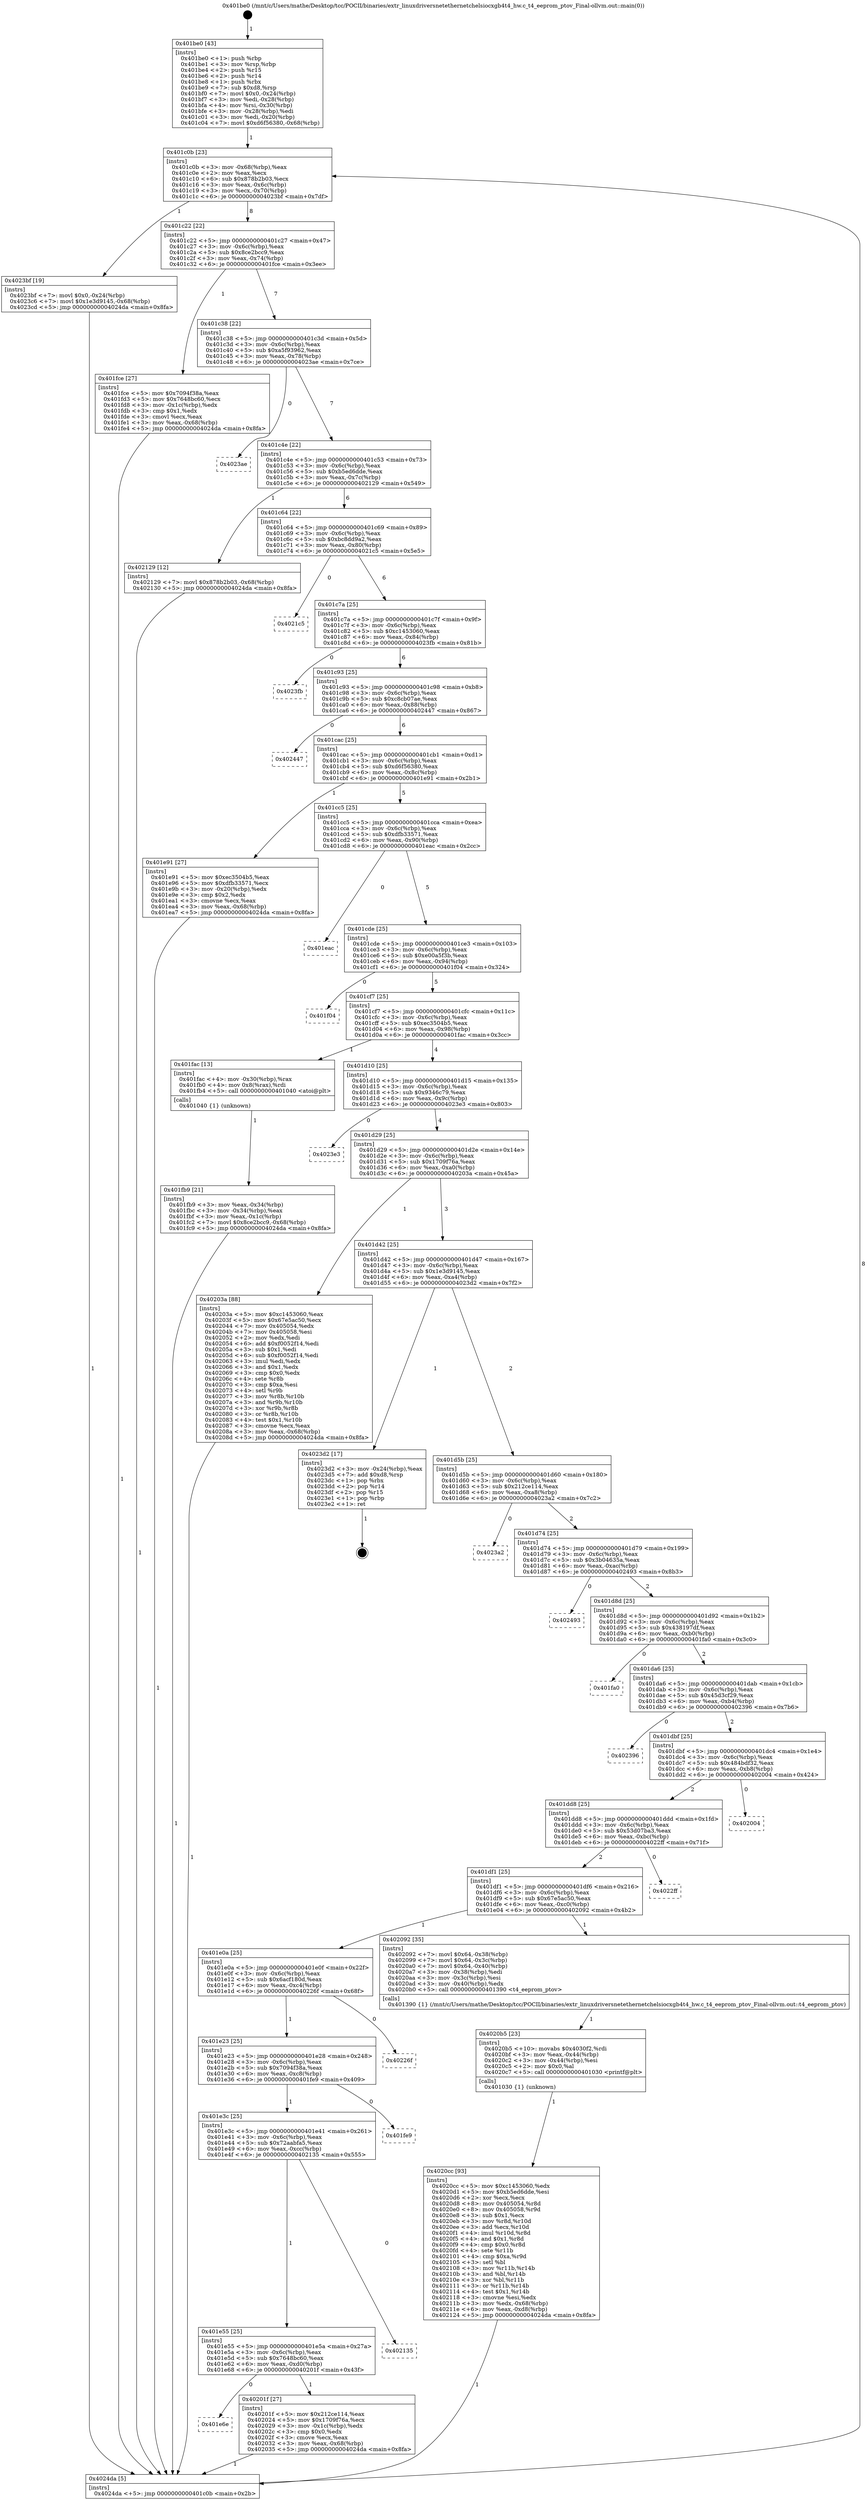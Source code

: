 digraph "0x401be0" {
  label = "0x401be0 (/mnt/c/Users/mathe/Desktop/tcc/POCII/binaries/extr_linuxdriversnetethernetchelsiocxgb4t4_hw.c_t4_eeprom_ptov_Final-ollvm.out::main(0))"
  labelloc = "t"
  node[shape=record]

  Entry [label="",width=0.3,height=0.3,shape=circle,fillcolor=black,style=filled]
  "0x401c0b" [label="{
     0x401c0b [23]\l
     | [instrs]\l
     &nbsp;&nbsp;0x401c0b \<+3\>: mov -0x68(%rbp),%eax\l
     &nbsp;&nbsp;0x401c0e \<+2\>: mov %eax,%ecx\l
     &nbsp;&nbsp;0x401c10 \<+6\>: sub $0x878b2b03,%ecx\l
     &nbsp;&nbsp;0x401c16 \<+3\>: mov %eax,-0x6c(%rbp)\l
     &nbsp;&nbsp;0x401c19 \<+3\>: mov %ecx,-0x70(%rbp)\l
     &nbsp;&nbsp;0x401c1c \<+6\>: je 00000000004023bf \<main+0x7df\>\l
  }"]
  "0x4023bf" [label="{
     0x4023bf [19]\l
     | [instrs]\l
     &nbsp;&nbsp;0x4023bf \<+7\>: movl $0x0,-0x24(%rbp)\l
     &nbsp;&nbsp;0x4023c6 \<+7\>: movl $0x1e3d9145,-0x68(%rbp)\l
     &nbsp;&nbsp;0x4023cd \<+5\>: jmp 00000000004024da \<main+0x8fa\>\l
  }"]
  "0x401c22" [label="{
     0x401c22 [22]\l
     | [instrs]\l
     &nbsp;&nbsp;0x401c22 \<+5\>: jmp 0000000000401c27 \<main+0x47\>\l
     &nbsp;&nbsp;0x401c27 \<+3\>: mov -0x6c(%rbp),%eax\l
     &nbsp;&nbsp;0x401c2a \<+5\>: sub $0x8ce2bcc9,%eax\l
     &nbsp;&nbsp;0x401c2f \<+3\>: mov %eax,-0x74(%rbp)\l
     &nbsp;&nbsp;0x401c32 \<+6\>: je 0000000000401fce \<main+0x3ee\>\l
  }"]
  Exit [label="",width=0.3,height=0.3,shape=circle,fillcolor=black,style=filled,peripheries=2]
  "0x401fce" [label="{
     0x401fce [27]\l
     | [instrs]\l
     &nbsp;&nbsp;0x401fce \<+5\>: mov $0x7094f38a,%eax\l
     &nbsp;&nbsp;0x401fd3 \<+5\>: mov $0x7648bc60,%ecx\l
     &nbsp;&nbsp;0x401fd8 \<+3\>: mov -0x1c(%rbp),%edx\l
     &nbsp;&nbsp;0x401fdb \<+3\>: cmp $0x1,%edx\l
     &nbsp;&nbsp;0x401fde \<+3\>: cmovl %ecx,%eax\l
     &nbsp;&nbsp;0x401fe1 \<+3\>: mov %eax,-0x68(%rbp)\l
     &nbsp;&nbsp;0x401fe4 \<+5\>: jmp 00000000004024da \<main+0x8fa\>\l
  }"]
  "0x401c38" [label="{
     0x401c38 [22]\l
     | [instrs]\l
     &nbsp;&nbsp;0x401c38 \<+5\>: jmp 0000000000401c3d \<main+0x5d\>\l
     &nbsp;&nbsp;0x401c3d \<+3\>: mov -0x6c(%rbp),%eax\l
     &nbsp;&nbsp;0x401c40 \<+5\>: sub $0xa5f93962,%eax\l
     &nbsp;&nbsp;0x401c45 \<+3\>: mov %eax,-0x78(%rbp)\l
     &nbsp;&nbsp;0x401c48 \<+6\>: je 00000000004023ae \<main+0x7ce\>\l
  }"]
  "0x4020cc" [label="{
     0x4020cc [93]\l
     | [instrs]\l
     &nbsp;&nbsp;0x4020cc \<+5\>: mov $0xc1453060,%edx\l
     &nbsp;&nbsp;0x4020d1 \<+5\>: mov $0xb5ed6dde,%esi\l
     &nbsp;&nbsp;0x4020d6 \<+2\>: xor %ecx,%ecx\l
     &nbsp;&nbsp;0x4020d8 \<+8\>: mov 0x405054,%r8d\l
     &nbsp;&nbsp;0x4020e0 \<+8\>: mov 0x405058,%r9d\l
     &nbsp;&nbsp;0x4020e8 \<+3\>: sub $0x1,%ecx\l
     &nbsp;&nbsp;0x4020eb \<+3\>: mov %r8d,%r10d\l
     &nbsp;&nbsp;0x4020ee \<+3\>: add %ecx,%r10d\l
     &nbsp;&nbsp;0x4020f1 \<+4\>: imul %r10d,%r8d\l
     &nbsp;&nbsp;0x4020f5 \<+4\>: and $0x1,%r8d\l
     &nbsp;&nbsp;0x4020f9 \<+4\>: cmp $0x0,%r8d\l
     &nbsp;&nbsp;0x4020fd \<+4\>: sete %r11b\l
     &nbsp;&nbsp;0x402101 \<+4\>: cmp $0xa,%r9d\l
     &nbsp;&nbsp;0x402105 \<+3\>: setl %bl\l
     &nbsp;&nbsp;0x402108 \<+3\>: mov %r11b,%r14b\l
     &nbsp;&nbsp;0x40210b \<+3\>: and %bl,%r14b\l
     &nbsp;&nbsp;0x40210e \<+3\>: xor %bl,%r11b\l
     &nbsp;&nbsp;0x402111 \<+3\>: or %r11b,%r14b\l
     &nbsp;&nbsp;0x402114 \<+4\>: test $0x1,%r14b\l
     &nbsp;&nbsp;0x402118 \<+3\>: cmovne %esi,%edx\l
     &nbsp;&nbsp;0x40211b \<+3\>: mov %edx,-0x68(%rbp)\l
     &nbsp;&nbsp;0x40211e \<+6\>: mov %eax,-0xd8(%rbp)\l
     &nbsp;&nbsp;0x402124 \<+5\>: jmp 00000000004024da \<main+0x8fa\>\l
  }"]
  "0x4023ae" [label="{
     0x4023ae\l
  }", style=dashed]
  "0x401c4e" [label="{
     0x401c4e [22]\l
     | [instrs]\l
     &nbsp;&nbsp;0x401c4e \<+5\>: jmp 0000000000401c53 \<main+0x73\>\l
     &nbsp;&nbsp;0x401c53 \<+3\>: mov -0x6c(%rbp),%eax\l
     &nbsp;&nbsp;0x401c56 \<+5\>: sub $0xb5ed6dde,%eax\l
     &nbsp;&nbsp;0x401c5b \<+3\>: mov %eax,-0x7c(%rbp)\l
     &nbsp;&nbsp;0x401c5e \<+6\>: je 0000000000402129 \<main+0x549\>\l
  }"]
  "0x4020b5" [label="{
     0x4020b5 [23]\l
     | [instrs]\l
     &nbsp;&nbsp;0x4020b5 \<+10\>: movabs $0x4030f2,%rdi\l
     &nbsp;&nbsp;0x4020bf \<+3\>: mov %eax,-0x44(%rbp)\l
     &nbsp;&nbsp;0x4020c2 \<+3\>: mov -0x44(%rbp),%esi\l
     &nbsp;&nbsp;0x4020c5 \<+2\>: mov $0x0,%al\l
     &nbsp;&nbsp;0x4020c7 \<+5\>: call 0000000000401030 \<printf@plt\>\l
     | [calls]\l
     &nbsp;&nbsp;0x401030 \{1\} (unknown)\l
  }"]
  "0x402129" [label="{
     0x402129 [12]\l
     | [instrs]\l
     &nbsp;&nbsp;0x402129 \<+7\>: movl $0x878b2b03,-0x68(%rbp)\l
     &nbsp;&nbsp;0x402130 \<+5\>: jmp 00000000004024da \<main+0x8fa\>\l
  }"]
  "0x401c64" [label="{
     0x401c64 [22]\l
     | [instrs]\l
     &nbsp;&nbsp;0x401c64 \<+5\>: jmp 0000000000401c69 \<main+0x89\>\l
     &nbsp;&nbsp;0x401c69 \<+3\>: mov -0x6c(%rbp),%eax\l
     &nbsp;&nbsp;0x401c6c \<+5\>: sub $0xbc8dd9a2,%eax\l
     &nbsp;&nbsp;0x401c71 \<+3\>: mov %eax,-0x80(%rbp)\l
     &nbsp;&nbsp;0x401c74 \<+6\>: je 00000000004021c5 \<main+0x5e5\>\l
  }"]
  "0x401e6e" [label="{
     0x401e6e\l
  }", style=dashed]
  "0x4021c5" [label="{
     0x4021c5\l
  }", style=dashed]
  "0x401c7a" [label="{
     0x401c7a [25]\l
     | [instrs]\l
     &nbsp;&nbsp;0x401c7a \<+5\>: jmp 0000000000401c7f \<main+0x9f\>\l
     &nbsp;&nbsp;0x401c7f \<+3\>: mov -0x6c(%rbp),%eax\l
     &nbsp;&nbsp;0x401c82 \<+5\>: sub $0xc1453060,%eax\l
     &nbsp;&nbsp;0x401c87 \<+6\>: mov %eax,-0x84(%rbp)\l
     &nbsp;&nbsp;0x401c8d \<+6\>: je 00000000004023fb \<main+0x81b\>\l
  }"]
  "0x40201f" [label="{
     0x40201f [27]\l
     | [instrs]\l
     &nbsp;&nbsp;0x40201f \<+5\>: mov $0x212ce114,%eax\l
     &nbsp;&nbsp;0x402024 \<+5\>: mov $0x1709f76a,%ecx\l
     &nbsp;&nbsp;0x402029 \<+3\>: mov -0x1c(%rbp),%edx\l
     &nbsp;&nbsp;0x40202c \<+3\>: cmp $0x0,%edx\l
     &nbsp;&nbsp;0x40202f \<+3\>: cmove %ecx,%eax\l
     &nbsp;&nbsp;0x402032 \<+3\>: mov %eax,-0x68(%rbp)\l
     &nbsp;&nbsp;0x402035 \<+5\>: jmp 00000000004024da \<main+0x8fa\>\l
  }"]
  "0x4023fb" [label="{
     0x4023fb\l
  }", style=dashed]
  "0x401c93" [label="{
     0x401c93 [25]\l
     | [instrs]\l
     &nbsp;&nbsp;0x401c93 \<+5\>: jmp 0000000000401c98 \<main+0xb8\>\l
     &nbsp;&nbsp;0x401c98 \<+3\>: mov -0x6c(%rbp),%eax\l
     &nbsp;&nbsp;0x401c9b \<+5\>: sub $0xc8cb07ae,%eax\l
     &nbsp;&nbsp;0x401ca0 \<+6\>: mov %eax,-0x88(%rbp)\l
     &nbsp;&nbsp;0x401ca6 \<+6\>: je 0000000000402447 \<main+0x867\>\l
  }"]
  "0x401e55" [label="{
     0x401e55 [25]\l
     | [instrs]\l
     &nbsp;&nbsp;0x401e55 \<+5\>: jmp 0000000000401e5a \<main+0x27a\>\l
     &nbsp;&nbsp;0x401e5a \<+3\>: mov -0x6c(%rbp),%eax\l
     &nbsp;&nbsp;0x401e5d \<+5\>: sub $0x7648bc60,%eax\l
     &nbsp;&nbsp;0x401e62 \<+6\>: mov %eax,-0xd0(%rbp)\l
     &nbsp;&nbsp;0x401e68 \<+6\>: je 000000000040201f \<main+0x43f\>\l
  }"]
  "0x402447" [label="{
     0x402447\l
  }", style=dashed]
  "0x401cac" [label="{
     0x401cac [25]\l
     | [instrs]\l
     &nbsp;&nbsp;0x401cac \<+5\>: jmp 0000000000401cb1 \<main+0xd1\>\l
     &nbsp;&nbsp;0x401cb1 \<+3\>: mov -0x6c(%rbp),%eax\l
     &nbsp;&nbsp;0x401cb4 \<+5\>: sub $0xd6f56380,%eax\l
     &nbsp;&nbsp;0x401cb9 \<+6\>: mov %eax,-0x8c(%rbp)\l
     &nbsp;&nbsp;0x401cbf \<+6\>: je 0000000000401e91 \<main+0x2b1\>\l
  }"]
  "0x402135" [label="{
     0x402135\l
  }", style=dashed]
  "0x401e91" [label="{
     0x401e91 [27]\l
     | [instrs]\l
     &nbsp;&nbsp;0x401e91 \<+5\>: mov $0xec3504b5,%eax\l
     &nbsp;&nbsp;0x401e96 \<+5\>: mov $0xdfb33571,%ecx\l
     &nbsp;&nbsp;0x401e9b \<+3\>: mov -0x20(%rbp),%edx\l
     &nbsp;&nbsp;0x401e9e \<+3\>: cmp $0x2,%edx\l
     &nbsp;&nbsp;0x401ea1 \<+3\>: cmovne %ecx,%eax\l
     &nbsp;&nbsp;0x401ea4 \<+3\>: mov %eax,-0x68(%rbp)\l
     &nbsp;&nbsp;0x401ea7 \<+5\>: jmp 00000000004024da \<main+0x8fa\>\l
  }"]
  "0x401cc5" [label="{
     0x401cc5 [25]\l
     | [instrs]\l
     &nbsp;&nbsp;0x401cc5 \<+5\>: jmp 0000000000401cca \<main+0xea\>\l
     &nbsp;&nbsp;0x401cca \<+3\>: mov -0x6c(%rbp),%eax\l
     &nbsp;&nbsp;0x401ccd \<+5\>: sub $0xdfb33571,%eax\l
     &nbsp;&nbsp;0x401cd2 \<+6\>: mov %eax,-0x90(%rbp)\l
     &nbsp;&nbsp;0x401cd8 \<+6\>: je 0000000000401eac \<main+0x2cc\>\l
  }"]
  "0x4024da" [label="{
     0x4024da [5]\l
     | [instrs]\l
     &nbsp;&nbsp;0x4024da \<+5\>: jmp 0000000000401c0b \<main+0x2b\>\l
  }"]
  "0x401be0" [label="{
     0x401be0 [43]\l
     | [instrs]\l
     &nbsp;&nbsp;0x401be0 \<+1\>: push %rbp\l
     &nbsp;&nbsp;0x401be1 \<+3\>: mov %rsp,%rbp\l
     &nbsp;&nbsp;0x401be4 \<+2\>: push %r15\l
     &nbsp;&nbsp;0x401be6 \<+2\>: push %r14\l
     &nbsp;&nbsp;0x401be8 \<+1\>: push %rbx\l
     &nbsp;&nbsp;0x401be9 \<+7\>: sub $0xd8,%rsp\l
     &nbsp;&nbsp;0x401bf0 \<+7\>: movl $0x0,-0x24(%rbp)\l
     &nbsp;&nbsp;0x401bf7 \<+3\>: mov %edi,-0x28(%rbp)\l
     &nbsp;&nbsp;0x401bfa \<+4\>: mov %rsi,-0x30(%rbp)\l
     &nbsp;&nbsp;0x401bfe \<+3\>: mov -0x28(%rbp),%edi\l
     &nbsp;&nbsp;0x401c01 \<+3\>: mov %edi,-0x20(%rbp)\l
     &nbsp;&nbsp;0x401c04 \<+7\>: movl $0xd6f56380,-0x68(%rbp)\l
  }"]
  "0x401e3c" [label="{
     0x401e3c [25]\l
     | [instrs]\l
     &nbsp;&nbsp;0x401e3c \<+5\>: jmp 0000000000401e41 \<main+0x261\>\l
     &nbsp;&nbsp;0x401e41 \<+3\>: mov -0x6c(%rbp),%eax\l
     &nbsp;&nbsp;0x401e44 \<+5\>: sub $0x72aabfa5,%eax\l
     &nbsp;&nbsp;0x401e49 \<+6\>: mov %eax,-0xcc(%rbp)\l
     &nbsp;&nbsp;0x401e4f \<+6\>: je 0000000000402135 \<main+0x555\>\l
  }"]
  "0x401eac" [label="{
     0x401eac\l
  }", style=dashed]
  "0x401cde" [label="{
     0x401cde [25]\l
     | [instrs]\l
     &nbsp;&nbsp;0x401cde \<+5\>: jmp 0000000000401ce3 \<main+0x103\>\l
     &nbsp;&nbsp;0x401ce3 \<+3\>: mov -0x6c(%rbp),%eax\l
     &nbsp;&nbsp;0x401ce6 \<+5\>: sub $0xe00a5f3b,%eax\l
     &nbsp;&nbsp;0x401ceb \<+6\>: mov %eax,-0x94(%rbp)\l
     &nbsp;&nbsp;0x401cf1 \<+6\>: je 0000000000401f04 \<main+0x324\>\l
  }"]
  "0x401fe9" [label="{
     0x401fe9\l
  }", style=dashed]
  "0x401f04" [label="{
     0x401f04\l
  }", style=dashed]
  "0x401cf7" [label="{
     0x401cf7 [25]\l
     | [instrs]\l
     &nbsp;&nbsp;0x401cf7 \<+5\>: jmp 0000000000401cfc \<main+0x11c\>\l
     &nbsp;&nbsp;0x401cfc \<+3\>: mov -0x6c(%rbp),%eax\l
     &nbsp;&nbsp;0x401cff \<+5\>: sub $0xec3504b5,%eax\l
     &nbsp;&nbsp;0x401d04 \<+6\>: mov %eax,-0x98(%rbp)\l
     &nbsp;&nbsp;0x401d0a \<+6\>: je 0000000000401fac \<main+0x3cc\>\l
  }"]
  "0x401e23" [label="{
     0x401e23 [25]\l
     | [instrs]\l
     &nbsp;&nbsp;0x401e23 \<+5\>: jmp 0000000000401e28 \<main+0x248\>\l
     &nbsp;&nbsp;0x401e28 \<+3\>: mov -0x6c(%rbp),%eax\l
     &nbsp;&nbsp;0x401e2b \<+5\>: sub $0x7094f38a,%eax\l
     &nbsp;&nbsp;0x401e30 \<+6\>: mov %eax,-0xc8(%rbp)\l
     &nbsp;&nbsp;0x401e36 \<+6\>: je 0000000000401fe9 \<main+0x409\>\l
  }"]
  "0x401fac" [label="{
     0x401fac [13]\l
     | [instrs]\l
     &nbsp;&nbsp;0x401fac \<+4\>: mov -0x30(%rbp),%rax\l
     &nbsp;&nbsp;0x401fb0 \<+4\>: mov 0x8(%rax),%rdi\l
     &nbsp;&nbsp;0x401fb4 \<+5\>: call 0000000000401040 \<atoi@plt\>\l
     | [calls]\l
     &nbsp;&nbsp;0x401040 \{1\} (unknown)\l
  }"]
  "0x401d10" [label="{
     0x401d10 [25]\l
     | [instrs]\l
     &nbsp;&nbsp;0x401d10 \<+5\>: jmp 0000000000401d15 \<main+0x135\>\l
     &nbsp;&nbsp;0x401d15 \<+3\>: mov -0x6c(%rbp),%eax\l
     &nbsp;&nbsp;0x401d18 \<+5\>: sub $0x9346c79,%eax\l
     &nbsp;&nbsp;0x401d1d \<+6\>: mov %eax,-0x9c(%rbp)\l
     &nbsp;&nbsp;0x401d23 \<+6\>: je 00000000004023e3 \<main+0x803\>\l
  }"]
  "0x401fb9" [label="{
     0x401fb9 [21]\l
     | [instrs]\l
     &nbsp;&nbsp;0x401fb9 \<+3\>: mov %eax,-0x34(%rbp)\l
     &nbsp;&nbsp;0x401fbc \<+3\>: mov -0x34(%rbp),%eax\l
     &nbsp;&nbsp;0x401fbf \<+3\>: mov %eax,-0x1c(%rbp)\l
     &nbsp;&nbsp;0x401fc2 \<+7\>: movl $0x8ce2bcc9,-0x68(%rbp)\l
     &nbsp;&nbsp;0x401fc9 \<+5\>: jmp 00000000004024da \<main+0x8fa\>\l
  }"]
  "0x40226f" [label="{
     0x40226f\l
  }", style=dashed]
  "0x4023e3" [label="{
     0x4023e3\l
  }", style=dashed]
  "0x401d29" [label="{
     0x401d29 [25]\l
     | [instrs]\l
     &nbsp;&nbsp;0x401d29 \<+5\>: jmp 0000000000401d2e \<main+0x14e\>\l
     &nbsp;&nbsp;0x401d2e \<+3\>: mov -0x6c(%rbp),%eax\l
     &nbsp;&nbsp;0x401d31 \<+5\>: sub $0x1709f76a,%eax\l
     &nbsp;&nbsp;0x401d36 \<+6\>: mov %eax,-0xa0(%rbp)\l
     &nbsp;&nbsp;0x401d3c \<+6\>: je 000000000040203a \<main+0x45a\>\l
  }"]
  "0x401e0a" [label="{
     0x401e0a [25]\l
     | [instrs]\l
     &nbsp;&nbsp;0x401e0a \<+5\>: jmp 0000000000401e0f \<main+0x22f\>\l
     &nbsp;&nbsp;0x401e0f \<+3\>: mov -0x6c(%rbp),%eax\l
     &nbsp;&nbsp;0x401e12 \<+5\>: sub $0x6acf180d,%eax\l
     &nbsp;&nbsp;0x401e17 \<+6\>: mov %eax,-0xc4(%rbp)\l
     &nbsp;&nbsp;0x401e1d \<+6\>: je 000000000040226f \<main+0x68f\>\l
  }"]
  "0x40203a" [label="{
     0x40203a [88]\l
     | [instrs]\l
     &nbsp;&nbsp;0x40203a \<+5\>: mov $0xc1453060,%eax\l
     &nbsp;&nbsp;0x40203f \<+5\>: mov $0x67e5ac50,%ecx\l
     &nbsp;&nbsp;0x402044 \<+7\>: mov 0x405054,%edx\l
     &nbsp;&nbsp;0x40204b \<+7\>: mov 0x405058,%esi\l
     &nbsp;&nbsp;0x402052 \<+2\>: mov %edx,%edi\l
     &nbsp;&nbsp;0x402054 \<+6\>: add $0xf0052f14,%edi\l
     &nbsp;&nbsp;0x40205a \<+3\>: sub $0x1,%edi\l
     &nbsp;&nbsp;0x40205d \<+6\>: sub $0xf0052f14,%edi\l
     &nbsp;&nbsp;0x402063 \<+3\>: imul %edi,%edx\l
     &nbsp;&nbsp;0x402066 \<+3\>: and $0x1,%edx\l
     &nbsp;&nbsp;0x402069 \<+3\>: cmp $0x0,%edx\l
     &nbsp;&nbsp;0x40206c \<+4\>: sete %r8b\l
     &nbsp;&nbsp;0x402070 \<+3\>: cmp $0xa,%esi\l
     &nbsp;&nbsp;0x402073 \<+4\>: setl %r9b\l
     &nbsp;&nbsp;0x402077 \<+3\>: mov %r8b,%r10b\l
     &nbsp;&nbsp;0x40207a \<+3\>: and %r9b,%r10b\l
     &nbsp;&nbsp;0x40207d \<+3\>: xor %r9b,%r8b\l
     &nbsp;&nbsp;0x402080 \<+3\>: or %r8b,%r10b\l
     &nbsp;&nbsp;0x402083 \<+4\>: test $0x1,%r10b\l
     &nbsp;&nbsp;0x402087 \<+3\>: cmovne %ecx,%eax\l
     &nbsp;&nbsp;0x40208a \<+3\>: mov %eax,-0x68(%rbp)\l
     &nbsp;&nbsp;0x40208d \<+5\>: jmp 00000000004024da \<main+0x8fa\>\l
  }"]
  "0x401d42" [label="{
     0x401d42 [25]\l
     | [instrs]\l
     &nbsp;&nbsp;0x401d42 \<+5\>: jmp 0000000000401d47 \<main+0x167\>\l
     &nbsp;&nbsp;0x401d47 \<+3\>: mov -0x6c(%rbp),%eax\l
     &nbsp;&nbsp;0x401d4a \<+5\>: sub $0x1e3d9145,%eax\l
     &nbsp;&nbsp;0x401d4f \<+6\>: mov %eax,-0xa4(%rbp)\l
     &nbsp;&nbsp;0x401d55 \<+6\>: je 00000000004023d2 \<main+0x7f2\>\l
  }"]
  "0x402092" [label="{
     0x402092 [35]\l
     | [instrs]\l
     &nbsp;&nbsp;0x402092 \<+7\>: movl $0x64,-0x38(%rbp)\l
     &nbsp;&nbsp;0x402099 \<+7\>: movl $0x64,-0x3c(%rbp)\l
     &nbsp;&nbsp;0x4020a0 \<+7\>: movl $0x64,-0x40(%rbp)\l
     &nbsp;&nbsp;0x4020a7 \<+3\>: mov -0x38(%rbp),%edi\l
     &nbsp;&nbsp;0x4020aa \<+3\>: mov -0x3c(%rbp),%esi\l
     &nbsp;&nbsp;0x4020ad \<+3\>: mov -0x40(%rbp),%edx\l
     &nbsp;&nbsp;0x4020b0 \<+5\>: call 0000000000401390 \<t4_eeprom_ptov\>\l
     | [calls]\l
     &nbsp;&nbsp;0x401390 \{1\} (/mnt/c/Users/mathe/Desktop/tcc/POCII/binaries/extr_linuxdriversnetethernetchelsiocxgb4t4_hw.c_t4_eeprom_ptov_Final-ollvm.out::t4_eeprom_ptov)\l
  }"]
  "0x4023d2" [label="{
     0x4023d2 [17]\l
     | [instrs]\l
     &nbsp;&nbsp;0x4023d2 \<+3\>: mov -0x24(%rbp),%eax\l
     &nbsp;&nbsp;0x4023d5 \<+7\>: add $0xd8,%rsp\l
     &nbsp;&nbsp;0x4023dc \<+1\>: pop %rbx\l
     &nbsp;&nbsp;0x4023dd \<+2\>: pop %r14\l
     &nbsp;&nbsp;0x4023df \<+2\>: pop %r15\l
     &nbsp;&nbsp;0x4023e1 \<+1\>: pop %rbp\l
     &nbsp;&nbsp;0x4023e2 \<+1\>: ret\l
  }"]
  "0x401d5b" [label="{
     0x401d5b [25]\l
     | [instrs]\l
     &nbsp;&nbsp;0x401d5b \<+5\>: jmp 0000000000401d60 \<main+0x180\>\l
     &nbsp;&nbsp;0x401d60 \<+3\>: mov -0x6c(%rbp),%eax\l
     &nbsp;&nbsp;0x401d63 \<+5\>: sub $0x212ce114,%eax\l
     &nbsp;&nbsp;0x401d68 \<+6\>: mov %eax,-0xa8(%rbp)\l
     &nbsp;&nbsp;0x401d6e \<+6\>: je 00000000004023a2 \<main+0x7c2\>\l
  }"]
  "0x401df1" [label="{
     0x401df1 [25]\l
     | [instrs]\l
     &nbsp;&nbsp;0x401df1 \<+5\>: jmp 0000000000401df6 \<main+0x216\>\l
     &nbsp;&nbsp;0x401df6 \<+3\>: mov -0x6c(%rbp),%eax\l
     &nbsp;&nbsp;0x401df9 \<+5\>: sub $0x67e5ac50,%eax\l
     &nbsp;&nbsp;0x401dfe \<+6\>: mov %eax,-0xc0(%rbp)\l
     &nbsp;&nbsp;0x401e04 \<+6\>: je 0000000000402092 \<main+0x4b2\>\l
  }"]
  "0x4023a2" [label="{
     0x4023a2\l
  }", style=dashed]
  "0x401d74" [label="{
     0x401d74 [25]\l
     | [instrs]\l
     &nbsp;&nbsp;0x401d74 \<+5\>: jmp 0000000000401d79 \<main+0x199\>\l
     &nbsp;&nbsp;0x401d79 \<+3\>: mov -0x6c(%rbp),%eax\l
     &nbsp;&nbsp;0x401d7c \<+5\>: sub $0x3b04635a,%eax\l
     &nbsp;&nbsp;0x401d81 \<+6\>: mov %eax,-0xac(%rbp)\l
     &nbsp;&nbsp;0x401d87 \<+6\>: je 0000000000402493 \<main+0x8b3\>\l
  }"]
  "0x4022ff" [label="{
     0x4022ff\l
  }", style=dashed]
  "0x402493" [label="{
     0x402493\l
  }", style=dashed]
  "0x401d8d" [label="{
     0x401d8d [25]\l
     | [instrs]\l
     &nbsp;&nbsp;0x401d8d \<+5\>: jmp 0000000000401d92 \<main+0x1b2\>\l
     &nbsp;&nbsp;0x401d92 \<+3\>: mov -0x6c(%rbp),%eax\l
     &nbsp;&nbsp;0x401d95 \<+5\>: sub $0x438197df,%eax\l
     &nbsp;&nbsp;0x401d9a \<+6\>: mov %eax,-0xb0(%rbp)\l
     &nbsp;&nbsp;0x401da0 \<+6\>: je 0000000000401fa0 \<main+0x3c0\>\l
  }"]
  "0x401dd8" [label="{
     0x401dd8 [25]\l
     | [instrs]\l
     &nbsp;&nbsp;0x401dd8 \<+5\>: jmp 0000000000401ddd \<main+0x1fd\>\l
     &nbsp;&nbsp;0x401ddd \<+3\>: mov -0x6c(%rbp),%eax\l
     &nbsp;&nbsp;0x401de0 \<+5\>: sub $0x53d07ba3,%eax\l
     &nbsp;&nbsp;0x401de5 \<+6\>: mov %eax,-0xbc(%rbp)\l
     &nbsp;&nbsp;0x401deb \<+6\>: je 00000000004022ff \<main+0x71f\>\l
  }"]
  "0x401fa0" [label="{
     0x401fa0\l
  }", style=dashed]
  "0x401da6" [label="{
     0x401da6 [25]\l
     | [instrs]\l
     &nbsp;&nbsp;0x401da6 \<+5\>: jmp 0000000000401dab \<main+0x1cb\>\l
     &nbsp;&nbsp;0x401dab \<+3\>: mov -0x6c(%rbp),%eax\l
     &nbsp;&nbsp;0x401dae \<+5\>: sub $0x45d3cf29,%eax\l
     &nbsp;&nbsp;0x401db3 \<+6\>: mov %eax,-0xb4(%rbp)\l
     &nbsp;&nbsp;0x401db9 \<+6\>: je 0000000000402396 \<main+0x7b6\>\l
  }"]
  "0x402004" [label="{
     0x402004\l
  }", style=dashed]
  "0x402396" [label="{
     0x402396\l
  }", style=dashed]
  "0x401dbf" [label="{
     0x401dbf [25]\l
     | [instrs]\l
     &nbsp;&nbsp;0x401dbf \<+5\>: jmp 0000000000401dc4 \<main+0x1e4\>\l
     &nbsp;&nbsp;0x401dc4 \<+3\>: mov -0x6c(%rbp),%eax\l
     &nbsp;&nbsp;0x401dc7 \<+5\>: sub $0x484bdf32,%eax\l
     &nbsp;&nbsp;0x401dcc \<+6\>: mov %eax,-0xb8(%rbp)\l
     &nbsp;&nbsp;0x401dd2 \<+6\>: je 0000000000402004 \<main+0x424\>\l
  }"]
  Entry -> "0x401be0" [label=" 1"]
  "0x401c0b" -> "0x4023bf" [label=" 1"]
  "0x401c0b" -> "0x401c22" [label=" 8"]
  "0x4023d2" -> Exit [label=" 1"]
  "0x401c22" -> "0x401fce" [label=" 1"]
  "0x401c22" -> "0x401c38" [label=" 7"]
  "0x4023bf" -> "0x4024da" [label=" 1"]
  "0x401c38" -> "0x4023ae" [label=" 0"]
  "0x401c38" -> "0x401c4e" [label=" 7"]
  "0x402129" -> "0x4024da" [label=" 1"]
  "0x401c4e" -> "0x402129" [label=" 1"]
  "0x401c4e" -> "0x401c64" [label=" 6"]
  "0x4020cc" -> "0x4024da" [label=" 1"]
  "0x401c64" -> "0x4021c5" [label=" 0"]
  "0x401c64" -> "0x401c7a" [label=" 6"]
  "0x4020b5" -> "0x4020cc" [label=" 1"]
  "0x401c7a" -> "0x4023fb" [label=" 0"]
  "0x401c7a" -> "0x401c93" [label=" 6"]
  "0x402092" -> "0x4020b5" [label=" 1"]
  "0x401c93" -> "0x402447" [label=" 0"]
  "0x401c93" -> "0x401cac" [label=" 6"]
  "0x40201f" -> "0x4024da" [label=" 1"]
  "0x401cac" -> "0x401e91" [label=" 1"]
  "0x401cac" -> "0x401cc5" [label=" 5"]
  "0x401e91" -> "0x4024da" [label=" 1"]
  "0x401be0" -> "0x401c0b" [label=" 1"]
  "0x4024da" -> "0x401c0b" [label=" 8"]
  "0x401e55" -> "0x401e6e" [label=" 0"]
  "0x401cc5" -> "0x401eac" [label=" 0"]
  "0x401cc5" -> "0x401cde" [label=" 5"]
  "0x40203a" -> "0x4024da" [label=" 1"]
  "0x401cde" -> "0x401f04" [label=" 0"]
  "0x401cde" -> "0x401cf7" [label=" 5"]
  "0x401e3c" -> "0x401e55" [label=" 1"]
  "0x401cf7" -> "0x401fac" [label=" 1"]
  "0x401cf7" -> "0x401d10" [label=" 4"]
  "0x401fac" -> "0x401fb9" [label=" 1"]
  "0x401fb9" -> "0x4024da" [label=" 1"]
  "0x401fce" -> "0x4024da" [label=" 1"]
  "0x401e55" -> "0x40201f" [label=" 1"]
  "0x401d10" -> "0x4023e3" [label=" 0"]
  "0x401d10" -> "0x401d29" [label=" 4"]
  "0x401e23" -> "0x401e3c" [label=" 1"]
  "0x401d29" -> "0x40203a" [label=" 1"]
  "0x401d29" -> "0x401d42" [label=" 3"]
  "0x401e3c" -> "0x402135" [label=" 0"]
  "0x401d42" -> "0x4023d2" [label=" 1"]
  "0x401d42" -> "0x401d5b" [label=" 2"]
  "0x401e0a" -> "0x401e23" [label=" 1"]
  "0x401d5b" -> "0x4023a2" [label=" 0"]
  "0x401d5b" -> "0x401d74" [label=" 2"]
  "0x401e23" -> "0x401fe9" [label=" 0"]
  "0x401d74" -> "0x402493" [label=" 0"]
  "0x401d74" -> "0x401d8d" [label=" 2"]
  "0x401df1" -> "0x401e0a" [label=" 1"]
  "0x401d8d" -> "0x401fa0" [label=" 0"]
  "0x401d8d" -> "0x401da6" [label=" 2"]
  "0x401e0a" -> "0x40226f" [label=" 0"]
  "0x401da6" -> "0x402396" [label=" 0"]
  "0x401da6" -> "0x401dbf" [label=" 2"]
  "0x401dd8" -> "0x401df1" [label=" 2"]
  "0x401dbf" -> "0x402004" [label=" 0"]
  "0x401dbf" -> "0x401dd8" [label=" 2"]
  "0x401df1" -> "0x402092" [label=" 1"]
  "0x401dd8" -> "0x4022ff" [label=" 0"]
}
